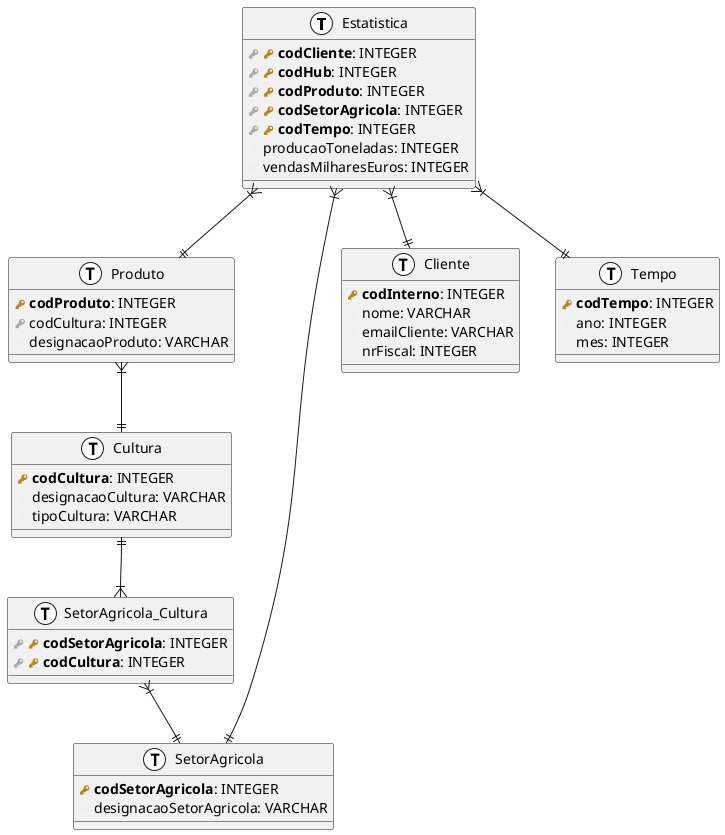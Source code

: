 @startuml
!define primary_key(x) <b><color:#b8861b><&key></color> x</b>
!define foreign_key(x) <color:#aaaaaa><&key></color> x
!define column(x) <color:#efefef><&media-record></color> x
!define table(x) entity x << (T, white) >>

' Zero or One	|o--
' Exactly One	||--
' Zero or Many	}o--
' One or Many	}|--

table( Estatistica ) {
    foreign_key(primary_key( codCliente )): INTEGER
    foreign_key(primary_key( codHub )): INTEGER
    foreign_key(primary_key( codProduto )): INTEGER
    foreign_key(primary_key( codSetorAgricola )): INTEGER
    foreign_key(primary_key( codTempo )): INTEGER
    column( producaoToneladas ): INTEGER
    column( vendasMilharesEuros ): INTEGER
}

table( Produto ) {
    primary_key( codProduto ): INTEGER
    foreign_key( codCultura ): INTEGER
    column( designacaoProduto ): VARCHAR
}

table( SetorAgricola ) {
    primary_key( codSetorAgricola ): INTEGER
    column( designacaoSetorAgricola ): VARCHAR
}

table( Cliente ) {
     primary_key( codInterno ): INTEGER
     column( nome ): VARCHAR
     column( emailCliente ): VARCHAR
     column( nrFiscal ): INTEGER
}

table( Cultura ) {
    primary_key( codCultura ): INTEGER
    column( designacaoCultura ): VARCHAR
    column( tipoCultura ): VARCHAR
}

table( SetorAgricola_Cultura ) {
    foreign_key(primary_key( codSetorAgricola )): INTEGER
    foreign_key(primary_key( codCultura )): INTEGER
}

table( Tempo ) {
    primary_key( codTempo ): INTEGER
    column( ano ): INTEGER
    column( mes ): INTEGER
}

' nao fazer tabela tipoHub nem ClientesProdutores porque gasta espaco na base dados
' quando para obter todos os clientes produtores basta fazer um select distinct
' ou constraint

Estatistica }|--|| Cliente
Estatistica }|--|| Produto
Estatistica }|--|| SetorAgricola
Estatistica }|--|| Tempo
Produto }|--|| Cultura
Cultura ||--|{ SetorAgricola_Cultura
SetorAgricola_Cultura }|--|| SetorAgricola

@enduml